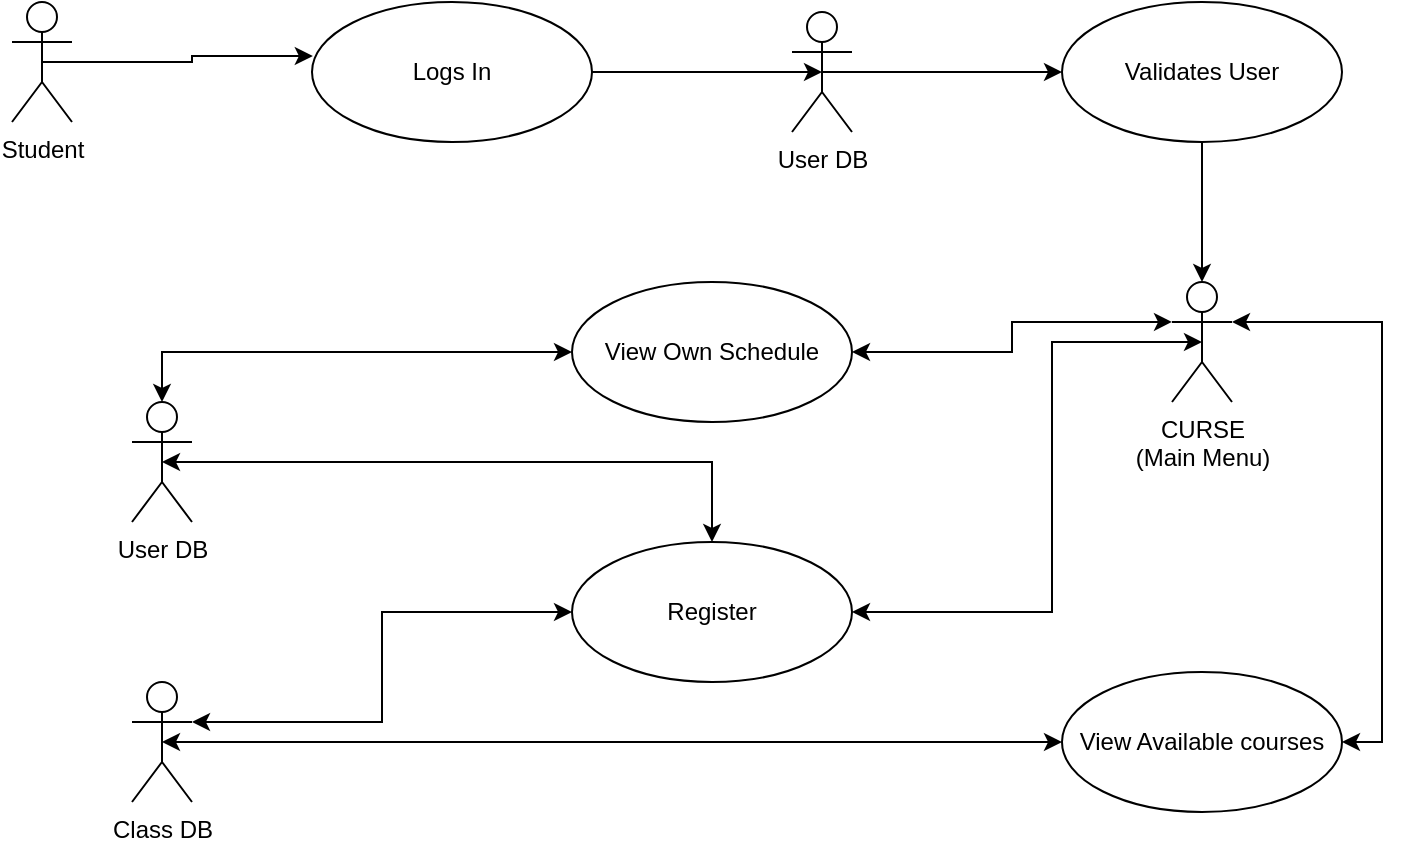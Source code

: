 <mxfile version="10.7.5" type="device"><diagram id="B_PsAoc0oydA_dNO42Tv" name="Page-1"><mxGraphModel dx="1010" dy="539" grid="1" gridSize="10" guides="1" tooltips="1" connect="1" arrows="1" fold="1" page="1" pageScale="1" pageWidth="850" pageHeight="1100" math="0" shadow="0"><root><mxCell id="0"/><mxCell id="1" parent="0"/><mxCell id="R8Bb2WegeYlI0puTY4Hg-3" style="edgeStyle=orthogonalEdgeStyle;rounded=0;orthogonalLoop=1;jettySize=auto;html=1;exitX=0.5;exitY=0.5;exitDx=0;exitDy=0;exitPerimeter=0;entryX=0.003;entryY=0.386;entryDx=0;entryDy=0;entryPerimeter=0;" edge="1" parent="1" source="R8Bb2WegeYlI0puTY4Hg-1" target="R8Bb2WegeYlI0puTY4Hg-2"><mxGeometry relative="1" as="geometry"/></mxCell><mxCell id="R8Bb2WegeYlI0puTY4Hg-1" value="Student&lt;br&gt;" style="shape=umlActor;verticalLabelPosition=bottom;labelBackgroundColor=#ffffff;verticalAlign=top;html=1;outlineConnect=0;" vertex="1" parent="1"><mxGeometry x="80" y="90" width="30" height="60" as="geometry"/></mxCell><mxCell id="R8Bb2WegeYlI0puTY4Hg-11" style="edgeStyle=orthogonalEdgeStyle;rounded=0;orthogonalLoop=1;jettySize=auto;html=1;exitX=1;exitY=0.5;exitDx=0;exitDy=0;entryX=0.5;entryY=0.5;entryDx=0;entryDy=0;entryPerimeter=0;" edge="1" parent="1" source="R8Bb2WegeYlI0puTY4Hg-2" target="R8Bb2WegeYlI0puTY4Hg-4"><mxGeometry relative="1" as="geometry"/></mxCell><mxCell id="R8Bb2WegeYlI0puTY4Hg-2" value="Logs In" style="ellipse;whiteSpace=wrap;html=1;" vertex="1" parent="1"><mxGeometry x="230" y="90" width="140" height="70" as="geometry"/></mxCell><mxCell id="R8Bb2WegeYlI0puTY4Hg-13" style="edgeStyle=orthogonalEdgeStyle;rounded=0;orthogonalLoop=1;jettySize=auto;html=1;exitX=0.5;exitY=0.5;exitDx=0;exitDy=0;exitPerimeter=0;entryX=0;entryY=0.5;entryDx=0;entryDy=0;" edge="1" parent="1" source="R8Bb2WegeYlI0puTY4Hg-4" target="R8Bb2WegeYlI0puTY4Hg-12"><mxGeometry relative="1" as="geometry"/></mxCell><mxCell id="R8Bb2WegeYlI0puTY4Hg-4" value="User DB&lt;br&gt;" style="shape=umlActor;verticalLabelPosition=bottom;labelBackgroundColor=#ffffff;verticalAlign=top;html=1;" vertex="1" parent="1"><mxGeometry x="470" y="95" width="30" height="60" as="geometry"/></mxCell><mxCell id="R8Bb2WegeYlI0puTY4Hg-17" style="edgeStyle=orthogonalEdgeStyle;rounded=0;orthogonalLoop=1;jettySize=auto;html=1;exitX=0.5;exitY=1;exitDx=0;exitDy=0;entryX=0.5;entryY=0;entryDx=0;entryDy=0;entryPerimeter=0;" edge="1" parent="1" source="R8Bb2WegeYlI0puTY4Hg-12" target="R8Bb2WegeYlI0puTY4Hg-14"><mxGeometry relative="1" as="geometry"/></mxCell><mxCell id="R8Bb2WegeYlI0puTY4Hg-12" value="Validates User" style="ellipse;whiteSpace=wrap;html=1;" vertex="1" parent="1"><mxGeometry x="605" y="90" width="140" height="70" as="geometry"/></mxCell><mxCell id="R8Bb2WegeYlI0puTY4Hg-22" style="edgeStyle=orthogonalEdgeStyle;rounded=0;orthogonalLoop=1;jettySize=auto;html=1;exitX=0;exitY=0.333;exitDx=0;exitDy=0;exitPerimeter=0;entryX=1;entryY=0.5;entryDx=0;entryDy=0;startArrow=classic;startFill=1;" edge="1" parent="1" source="R8Bb2WegeYlI0puTY4Hg-14" target="R8Bb2WegeYlI0puTY4Hg-18"><mxGeometry relative="1" as="geometry"/></mxCell><mxCell id="R8Bb2WegeYlI0puTY4Hg-23" style="edgeStyle=orthogonalEdgeStyle;rounded=0;orthogonalLoop=1;jettySize=auto;html=1;exitX=1;exitY=0.333;exitDx=0;exitDy=0;exitPerimeter=0;entryX=1;entryY=0.5;entryDx=0;entryDy=0;startArrow=classic;startFill=1;" edge="1" parent="1" source="R8Bb2WegeYlI0puTY4Hg-14" target="R8Bb2WegeYlI0puTY4Hg-20"><mxGeometry relative="1" as="geometry"/></mxCell><mxCell id="R8Bb2WegeYlI0puTY4Hg-14" value="CURSE&lt;br&gt;(Main Menu)&lt;br&gt;" style="shape=umlActor;verticalLabelPosition=bottom;labelBackgroundColor=#ffffff;verticalAlign=top;html=1;" vertex="1" parent="1"><mxGeometry x="660" y="230" width="30" height="60" as="geometry"/></mxCell><mxCell id="R8Bb2WegeYlI0puTY4Hg-38" style="edgeStyle=orthogonalEdgeStyle;rounded=0;orthogonalLoop=1;jettySize=auto;html=1;exitX=0;exitY=0.5;exitDx=0;exitDy=0;entryX=0.5;entryY=0;entryDx=0;entryDy=0;entryPerimeter=0;startArrow=classic;startFill=1;" edge="1" parent="1" source="R8Bb2WegeYlI0puTY4Hg-18" target="R8Bb2WegeYlI0puTY4Hg-30"><mxGeometry relative="1" as="geometry"/></mxCell><mxCell id="R8Bb2WegeYlI0puTY4Hg-18" value="View Own Schedule" style="ellipse;whiteSpace=wrap;html=1;" vertex="1" parent="1"><mxGeometry x="360" y="230" width="140" height="70" as="geometry"/></mxCell><mxCell id="R8Bb2WegeYlI0puTY4Hg-24" style="edgeStyle=orthogonalEdgeStyle;rounded=0;orthogonalLoop=1;jettySize=auto;html=1;exitX=1;exitY=0.5;exitDx=0;exitDy=0;entryX=0.5;entryY=0.5;entryDx=0;entryDy=0;entryPerimeter=0;startArrow=classic;startFill=1;" edge="1" parent="1" source="R8Bb2WegeYlI0puTY4Hg-19" target="R8Bb2WegeYlI0puTY4Hg-14"><mxGeometry relative="1" as="geometry"><Array as="points"><mxPoint x="600" y="395"/><mxPoint x="600" y="260"/></Array></mxGeometry></mxCell><mxCell id="R8Bb2WegeYlI0puTY4Hg-27" style="edgeStyle=orthogonalEdgeStyle;rounded=0;orthogonalLoop=1;jettySize=auto;html=1;exitX=0;exitY=0.5;exitDx=0;exitDy=0;entryX=1;entryY=0.333;entryDx=0;entryDy=0;entryPerimeter=0;startArrow=classic;startFill=1;" edge="1" parent="1" source="R8Bb2WegeYlI0puTY4Hg-19" target="R8Bb2WegeYlI0puTY4Hg-25"><mxGeometry relative="1" as="geometry"/></mxCell><mxCell id="R8Bb2WegeYlI0puTY4Hg-35" style="edgeStyle=orthogonalEdgeStyle;rounded=0;orthogonalLoop=1;jettySize=auto;html=1;exitX=0.5;exitY=0;exitDx=0;exitDy=0;entryX=0.5;entryY=0.5;entryDx=0;entryDy=0;entryPerimeter=0;startArrow=classic;startFill=1;" edge="1" parent="1" source="R8Bb2WegeYlI0puTY4Hg-19" target="R8Bb2WegeYlI0puTY4Hg-30"><mxGeometry relative="1" as="geometry"><Array as="points"><mxPoint x="430" y="320"/></Array></mxGeometry></mxCell><mxCell id="R8Bb2WegeYlI0puTY4Hg-19" value="Register" style="ellipse;whiteSpace=wrap;html=1;" vertex="1" parent="1"><mxGeometry x="360" y="360" width="140" height="70" as="geometry"/></mxCell><mxCell id="R8Bb2WegeYlI0puTY4Hg-39" style="edgeStyle=orthogonalEdgeStyle;rounded=0;orthogonalLoop=1;jettySize=auto;html=1;exitX=0;exitY=0.5;exitDx=0;exitDy=0;entryX=0.5;entryY=0.5;entryDx=0;entryDy=0;entryPerimeter=0;startArrow=classic;startFill=1;" edge="1" parent="1" source="R8Bb2WegeYlI0puTY4Hg-20" target="R8Bb2WegeYlI0puTY4Hg-25"><mxGeometry relative="1" as="geometry"/></mxCell><mxCell id="R8Bb2WegeYlI0puTY4Hg-20" value="View Available courses" style="ellipse;whiteSpace=wrap;html=1;" vertex="1" parent="1"><mxGeometry x="605" y="425" width="140" height="70" as="geometry"/></mxCell><mxCell id="R8Bb2WegeYlI0puTY4Hg-25" value="Class DB" style="shape=umlActor;verticalLabelPosition=bottom;labelBackgroundColor=#ffffff;verticalAlign=top;html=1;" vertex="1" parent="1"><mxGeometry x="140" y="430" width="30" height="60" as="geometry"/></mxCell><mxCell id="R8Bb2WegeYlI0puTY4Hg-30" value="User DB" style="shape=umlActor;verticalLabelPosition=bottom;labelBackgroundColor=#ffffff;verticalAlign=top;html=1;outlineConnect=0;" vertex="1" parent="1"><mxGeometry x="140" y="290" width="30" height="60" as="geometry"/></mxCell></root></mxGraphModel></diagram></mxfile>